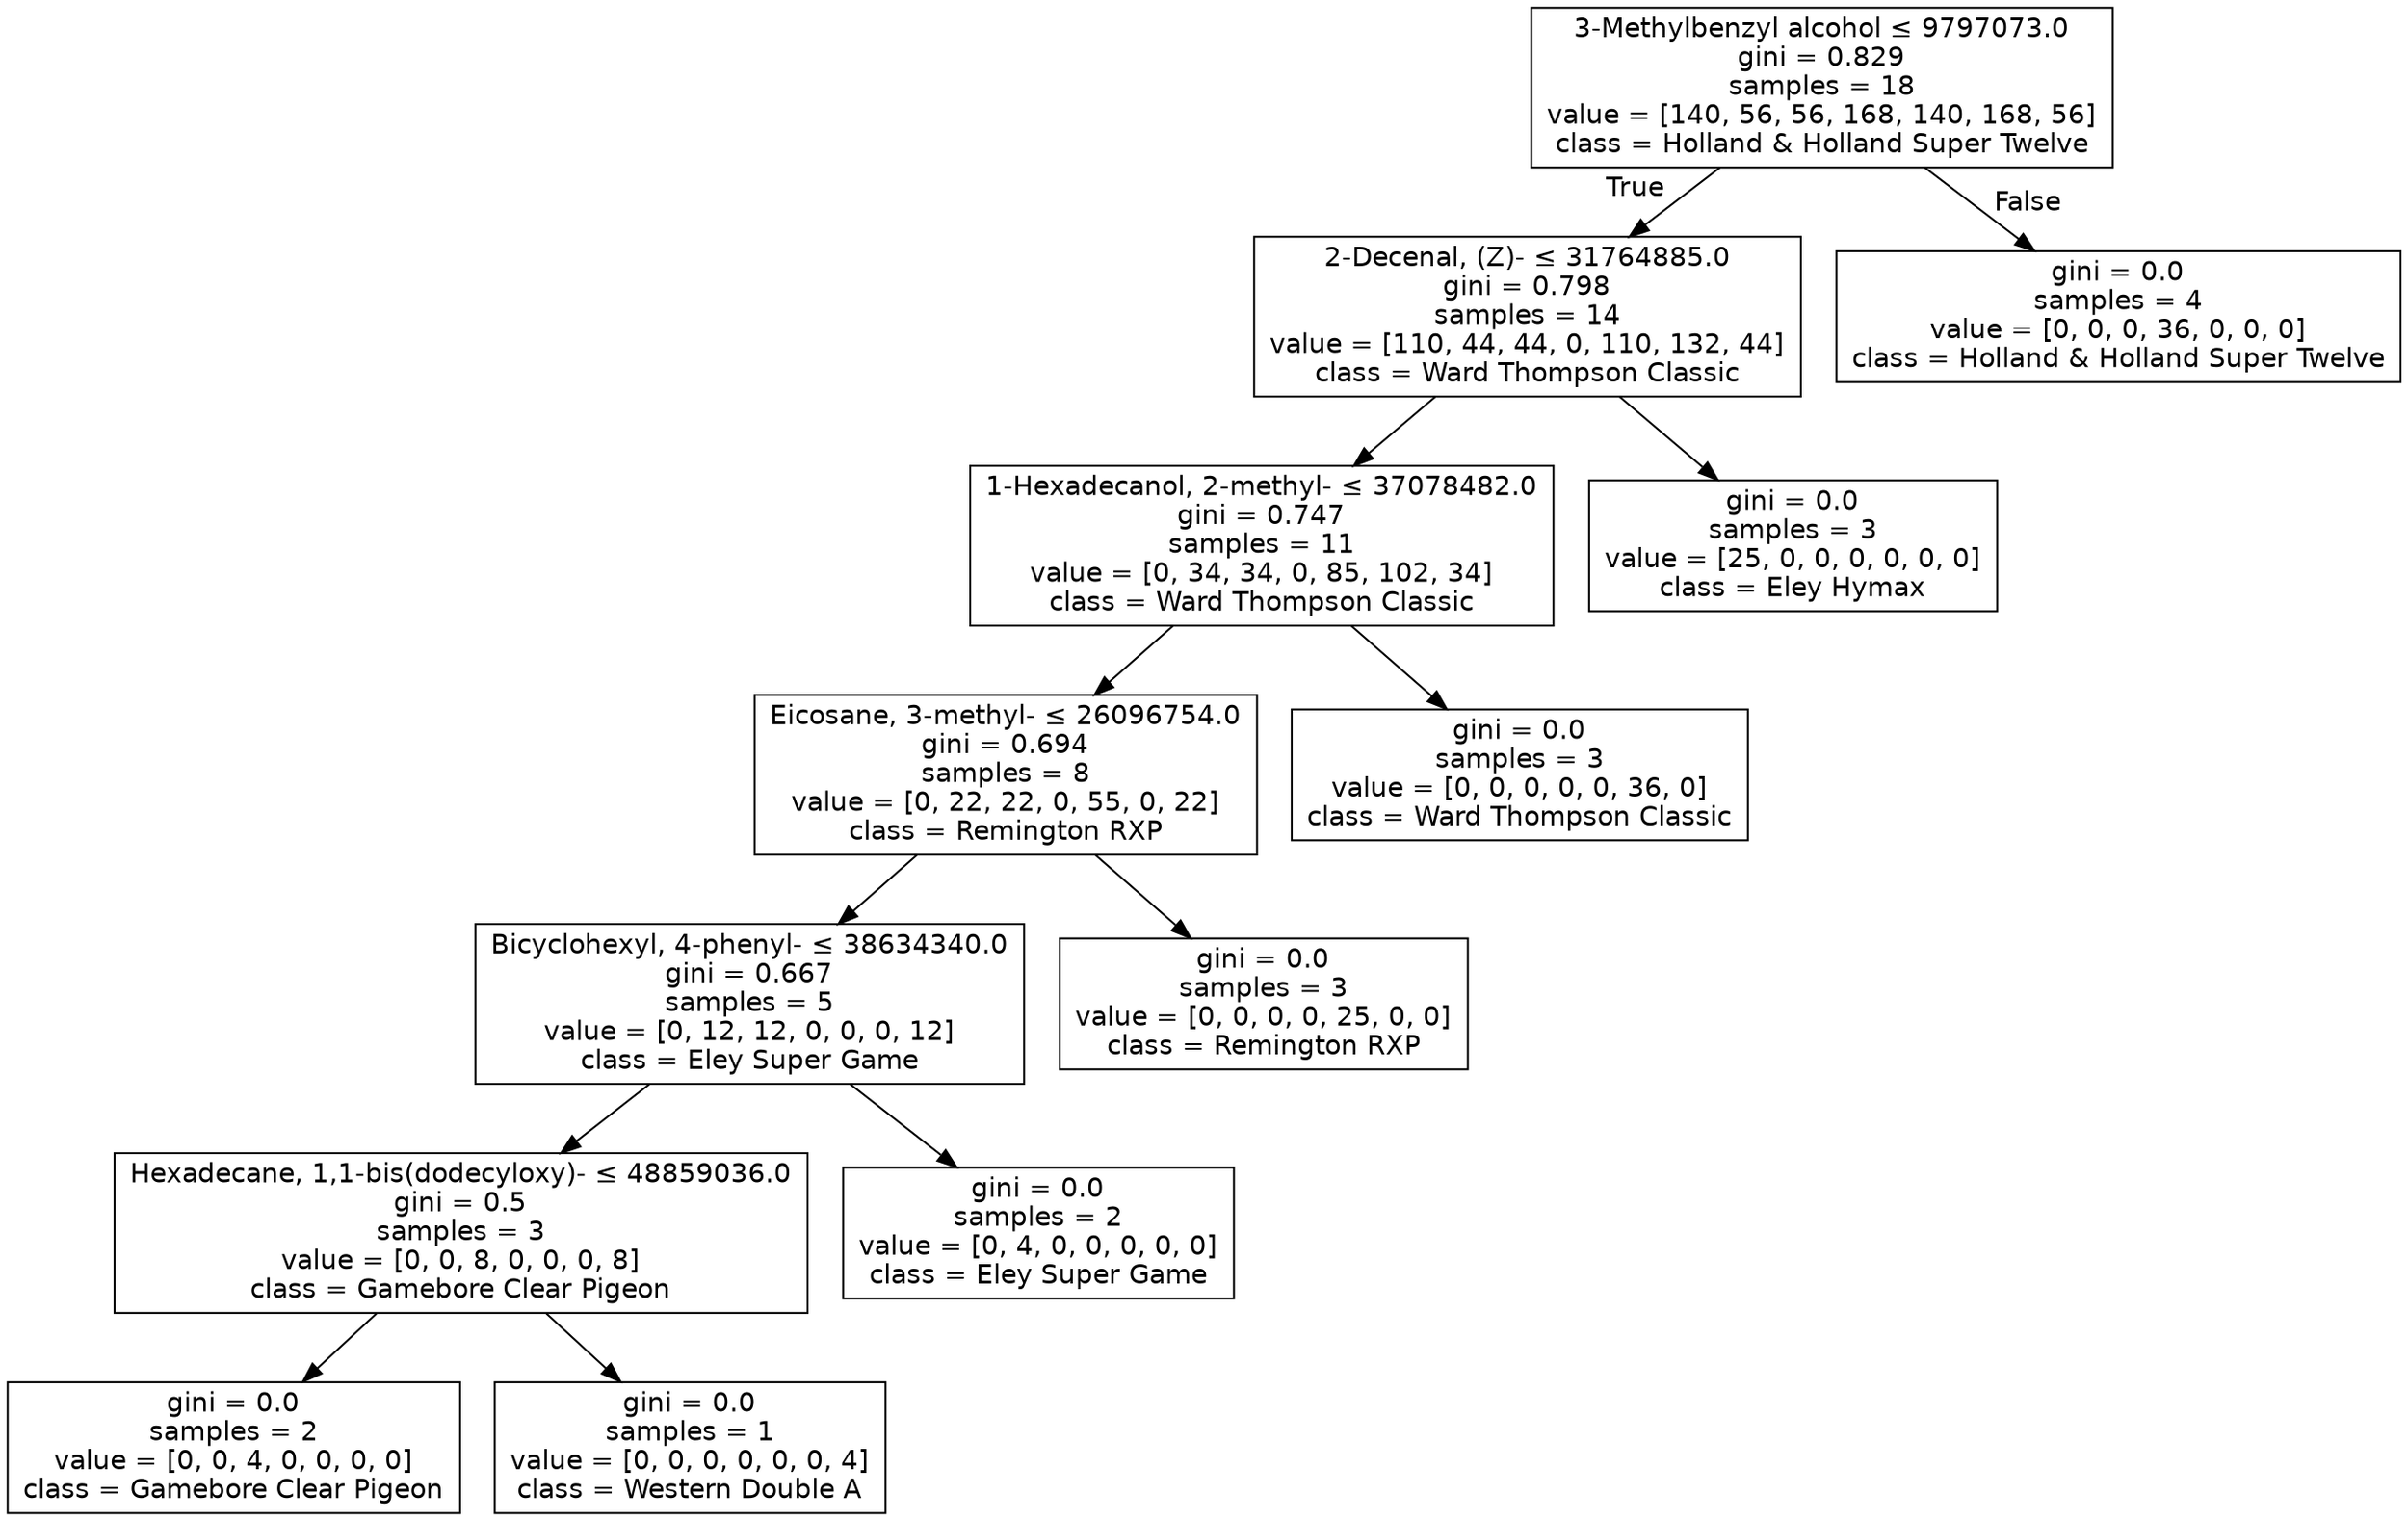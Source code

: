 digraph Tree {
node [shape=box, fontname="helvetica"] ;
edge [fontname="helvetica"] ;
0 [label=<3-Methylbenzyl alcohol &le; 9797073.0<br/>gini = 0.829<br/>samples = 18<br/>value = [140, 56, 56, 168, 140, 168, 56]<br/>class = Holland &amp; Holland Super Twelve>] ;
1 [label=<2-Decenal, (Z)- &le; 31764885.0<br/>gini = 0.798<br/>samples = 14<br/>value = [110, 44, 44, 0, 110, 132, 44]<br/>class = Ward Thompson Classic>] ;
0 -> 1 [labeldistance=2.5, labelangle=45, headlabel="True"] ;
2 [label=<1-Hexadecanol, 2-methyl- &le; 37078482.0<br/>gini = 0.747<br/>samples = 11<br/>value = [0, 34, 34, 0, 85, 102, 34]<br/>class = Ward Thompson Classic>] ;
1 -> 2 ;
3 [label=<Eicosane, 3-methyl- &le; 26096754.0<br/>gini = 0.694<br/>samples = 8<br/>value = [0, 22, 22, 0, 55, 0, 22]<br/>class = Remington RXP>] ;
2 -> 3 ;
4 [label=<Bicyclohexyl, 4-phenyl- &le; 38634340.0<br/>gini = 0.667<br/>samples = 5<br/>value = [0, 12, 12, 0, 0, 0, 12]<br/>class = Eley Super Game>] ;
3 -> 4 ;
5 [label=<Hexadecane, 1,1-bis(dodecyloxy)- &le; 48859036.0<br/>gini = 0.5<br/>samples = 3<br/>value = [0, 0, 8, 0, 0, 0, 8]<br/>class = Gamebore Clear Pigeon>] ;
4 -> 5 ;
6 [label=<gini = 0.0<br/>samples = 2<br/>value = [0, 0, 4, 0, 0, 0, 0]<br/>class = Gamebore Clear Pigeon>] ;
5 -> 6 ;
7 [label=<gini = 0.0<br/>samples = 1<br/>value = [0, 0, 0, 0, 0, 0, 4]<br/>class = Western Double A>] ;
5 -> 7 ;
8 [label=<gini = 0.0<br/>samples = 2<br/>value = [0, 4, 0, 0, 0, 0, 0]<br/>class = Eley Super Game>] ;
4 -> 8 ;
9 [label=<gini = 0.0<br/>samples = 3<br/>value = [0, 0, 0, 0, 25, 0, 0]<br/>class = Remington RXP>] ;
3 -> 9 ;
10 [label=<gini = 0.0<br/>samples = 3<br/>value = [0, 0, 0, 0, 0, 36, 0]<br/>class = Ward Thompson Classic>] ;
2 -> 10 ;
11 [label=<gini = 0.0<br/>samples = 3<br/>value = [25, 0, 0, 0, 0, 0, 0]<br/>class = Eley Hymax>] ;
1 -> 11 ;
12 [label=<gini = 0.0<br/>samples = 4<br/>value = [0, 0, 0, 36, 0, 0, 0]<br/>class = Holland &amp; Holland Super Twelve>] ;
0 -> 12 [labeldistance=2.5, labelangle=-45, headlabel="False"] ;
}

